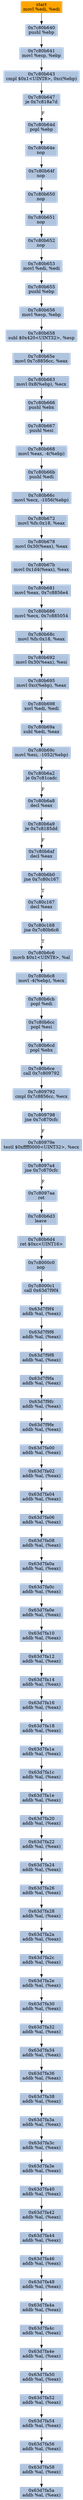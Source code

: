 digraph G {
node[shape=rectangle,style=filled,fillcolor=lightsteelblue,color=lightsteelblue]
bgcolor="transparent"
a0x7c80b63emovl_edi_edi[label="start\nmovl %edi, %edi",color="lightgrey",fillcolor="orange"];
a0x7c80b640pushl_ebp[label="0x7c80b640\npushl %ebp"];
a0x7c80b641movl_esp_ebp[label="0x7c80b641\nmovl %esp, %ebp"];
a0x7c80b643cmpl_0x1UINT8_0xcebp_[label="0x7c80b643\ncmpl $0x1<UINT8>, 0xc(%ebp)"];
a0x7c80b647je_0x7c818a7d[label="0x7c80b647\nje 0x7c818a7d"];
a0x7c80b64dpopl_ebp[label="0x7c80b64d\npopl %ebp"];
a0x7c80b64enop_[label="0x7c80b64e\nnop "];
a0x7c80b64fnop_[label="0x7c80b64f\nnop "];
a0x7c80b650nop_[label="0x7c80b650\nnop "];
a0x7c80b651nop_[label="0x7c80b651\nnop "];
a0x7c80b652nop_[label="0x7c80b652\nnop "];
a0x7c80b653movl_edi_edi[label="0x7c80b653\nmovl %edi, %edi"];
a0x7c80b655pushl_ebp[label="0x7c80b655\npushl %ebp"];
a0x7c80b656movl_esp_ebp[label="0x7c80b656\nmovl %esp, %ebp"];
a0x7c80b658subl_0x420UINT32_esp[label="0x7c80b658\nsubl $0x420<UINT32>, %esp"];
a0x7c80b65emovl_0x7c8856cc_eax[label="0x7c80b65e\nmovl 0x7c8856cc, %eax"];
a0x7c80b663movl_0x8ebp__ecx[label="0x7c80b663\nmovl 0x8(%ebp), %ecx"];
a0x7c80b666pushl_ebx[label="0x7c80b666\npushl %ebx"];
a0x7c80b667pushl_esi[label="0x7c80b667\npushl %esi"];
a0x7c80b668movl_eax__4ebp_[label="0x7c80b668\nmovl %eax, -4(%ebp)"];
a0x7c80b66bpushl_edi[label="0x7c80b66b\npushl %edi"];
a0x7c80b66cmovl_ecx__1056ebp_[label="0x7c80b66c\nmovl %ecx, -1056(%ebp)"];
a0x7c80b672movl_fs_0x18_eax[label="0x7c80b672\nmovl %fs:0x18, %eax"];
a0x7c80b678movl_0x30eax__eax[label="0x7c80b678\nmovl 0x30(%eax), %eax"];
a0x7c80b67bmovl_0x1d4eax__eax[label="0x7c80b67b\nmovl 0x1d4(%eax), %eax"];
a0x7c80b681movl_eax_0x7c8856e4[label="0x7c80b681\nmovl %eax, 0x7c8856e4"];
a0x7c80b686movl_ecx_0x7c885054[label="0x7c80b686\nmovl %ecx, 0x7c885054"];
a0x7c80b68cmovl_fs_0x18_eax[label="0x7c80b68c\nmovl %fs:0x18, %eax"];
a0x7c80b692movl_0x30eax__esi[label="0x7c80b692\nmovl 0x30(%eax), %esi"];
a0x7c80b695movl_0xcebp__eax[label="0x7c80b695\nmovl 0xc(%ebp), %eax"];
a0x7c80b698xorl_edi_edi[label="0x7c80b698\nxorl %edi, %edi"];
a0x7c80b69asubl_edi_eax[label="0x7c80b69a\nsubl %edi, %eax"];
a0x7c80b69cmovl_esi__1052ebp_[label="0x7c80b69c\nmovl %esi, -1052(%ebp)"];
a0x7c80b6a2je_0x7c81cadc[label="0x7c80b6a2\nje 0x7c81cadc"];
a0x7c80b6a8decl_eax[label="0x7c80b6a8\ndecl %eax"];
a0x7c80b6a9je_0x7c8185dd[label="0x7c80b6a9\nje 0x7c8185dd"];
a0x7c80b6afdecl_eax[label="0x7c80b6af\ndecl %eax"];
a0x7c80b6b0jne_0x7c80c167[label="0x7c80b6b0\njne 0x7c80c167"];
a0x7c80c167decl_eax[label="0x7c80c167\ndecl %eax"];
a0x7c80c168jne_0x7c80b6c6[label="0x7c80c168\njne 0x7c80b6c6"];
a0x7c80b6c6movb_0x1UINT8_al[label="0x7c80b6c6\nmovb $0x1<UINT8>, %al"];
a0x7c80b6c8movl__4ebp__ecx[label="0x7c80b6c8\nmovl -4(%ebp), %ecx"];
a0x7c80b6cbpopl_edi[label="0x7c80b6cb\npopl %edi"];
a0x7c80b6ccpopl_esi[label="0x7c80b6cc\npopl %esi"];
a0x7c80b6cdpopl_ebx[label="0x7c80b6cd\npopl %ebx"];
a0x7c80b6cecall_0x7c809792[label="0x7c80b6ce\ncall 0x7c809792"];
a0x7c809792cmpl_0x7c8856cc_ecx[label="0x7c809792\ncmpl 0x7c8856cc, %ecx"];
a0x7c809798jne_0x7c870cfc[label="0x7c809798\njne 0x7c870cfc"];
a0x7c80979etestl_0xffff0000UINT32_ecx[label="0x7c80979e\ntestl $0xffff0000<UINT32>, %ecx"];
a0x7c8097a4jne_0x7c870cfc[label="0x7c8097a4\njne 0x7c870cfc"];
a0x7c8097aaret[label="0x7c8097aa\nret"];
a0x7c80b6d3leave_[label="0x7c80b6d3\nleave "];
a0x7c80b6d4ret_0xcUINT16[label="0x7c80b6d4\nret $0xc<UINT16>"];
a0x7c8000c0nop_[label="0x7c8000c0\nnop "];
a0x7c8000c1call_0x63d7f9f4[label="0x7c8000c1\ncall 0x63d7f9f4"];
a0x63d7f9f4addb_al_eax_[label="0x63d7f9f4\naddb %al, (%eax)"];
a0x63d7f9f6addb_al_eax_[label="0x63d7f9f6\naddb %al, (%eax)"];
a0x63d7f9f8addb_al_eax_[label="0x63d7f9f8\naddb %al, (%eax)"];
a0x63d7f9faaddb_al_eax_[label="0x63d7f9fa\naddb %al, (%eax)"];
a0x63d7f9fcaddb_al_eax_[label="0x63d7f9fc\naddb %al, (%eax)"];
a0x63d7f9feaddb_al_eax_[label="0x63d7f9fe\naddb %al, (%eax)"];
a0x63d7fa00addb_al_eax_[label="0x63d7fa00\naddb %al, (%eax)"];
a0x63d7fa02addb_al_eax_[label="0x63d7fa02\naddb %al, (%eax)"];
a0x63d7fa04addb_al_eax_[label="0x63d7fa04\naddb %al, (%eax)"];
a0x63d7fa06addb_al_eax_[label="0x63d7fa06\naddb %al, (%eax)"];
a0x63d7fa08addb_al_eax_[label="0x63d7fa08\naddb %al, (%eax)"];
a0x63d7fa0aaddb_al_eax_[label="0x63d7fa0a\naddb %al, (%eax)"];
a0x63d7fa0caddb_al_eax_[label="0x63d7fa0c\naddb %al, (%eax)"];
a0x63d7fa0eaddb_al_eax_[label="0x63d7fa0e\naddb %al, (%eax)"];
a0x63d7fa10addb_al_eax_[label="0x63d7fa10\naddb %al, (%eax)"];
a0x63d7fa12addb_al_eax_[label="0x63d7fa12\naddb %al, (%eax)"];
a0x63d7fa14addb_al_eax_[label="0x63d7fa14\naddb %al, (%eax)"];
a0x63d7fa16addb_al_eax_[label="0x63d7fa16\naddb %al, (%eax)"];
a0x63d7fa18addb_al_eax_[label="0x63d7fa18\naddb %al, (%eax)"];
a0x63d7fa1aaddb_al_eax_[label="0x63d7fa1a\naddb %al, (%eax)"];
a0x63d7fa1caddb_al_eax_[label="0x63d7fa1c\naddb %al, (%eax)"];
a0x63d7fa1eaddb_al_eax_[label="0x63d7fa1e\naddb %al, (%eax)"];
a0x63d7fa20addb_al_eax_[label="0x63d7fa20\naddb %al, (%eax)"];
a0x63d7fa22addb_al_eax_[label="0x63d7fa22\naddb %al, (%eax)"];
a0x63d7fa24addb_al_eax_[label="0x63d7fa24\naddb %al, (%eax)"];
a0x63d7fa26addb_al_eax_[label="0x63d7fa26\naddb %al, (%eax)"];
a0x63d7fa28addb_al_eax_[label="0x63d7fa28\naddb %al, (%eax)"];
a0x63d7fa2aaddb_al_eax_[label="0x63d7fa2a\naddb %al, (%eax)"];
a0x63d7fa2caddb_al_eax_[label="0x63d7fa2c\naddb %al, (%eax)"];
a0x63d7fa2eaddb_al_eax_[label="0x63d7fa2e\naddb %al, (%eax)"];
a0x63d7fa30addb_al_eax_[label="0x63d7fa30\naddb %al, (%eax)"];
a0x63d7fa32addb_al_eax_[label="0x63d7fa32\naddb %al, (%eax)"];
a0x63d7fa34addb_al_eax_[label="0x63d7fa34\naddb %al, (%eax)"];
a0x63d7fa36addb_al_eax_[label="0x63d7fa36\naddb %al, (%eax)"];
a0x63d7fa38addb_al_eax_[label="0x63d7fa38\naddb %al, (%eax)"];
a0x63d7fa3aaddb_al_eax_[label="0x63d7fa3a\naddb %al, (%eax)"];
a0x63d7fa3caddb_al_eax_[label="0x63d7fa3c\naddb %al, (%eax)"];
a0x63d7fa3eaddb_al_eax_[label="0x63d7fa3e\naddb %al, (%eax)"];
a0x63d7fa40addb_al_eax_[label="0x63d7fa40\naddb %al, (%eax)"];
a0x63d7fa42addb_al_eax_[label="0x63d7fa42\naddb %al, (%eax)"];
a0x63d7fa44addb_al_eax_[label="0x63d7fa44\naddb %al, (%eax)"];
a0x63d7fa46addb_al_eax_[label="0x63d7fa46\naddb %al, (%eax)"];
a0x63d7fa48addb_al_eax_[label="0x63d7fa48\naddb %al, (%eax)"];
a0x63d7fa4aaddb_al_eax_[label="0x63d7fa4a\naddb %al, (%eax)"];
a0x63d7fa4caddb_al_eax_[label="0x63d7fa4c\naddb %al, (%eax)"];
a0x63d7fa4eaddb_al_eax_[label="0x63d7fa4e\naddb %al, (%eax)"];
a0x63d7fa50addb_al_eax_[label="0x63d7fa50\naddb %al, (%eax)"];
a0x63d7fa52addb_al_eax_[label="0x63d7fa52\naddb %al, (%eax)"];
a0x63d7fa54addb_al_eax_[label="0x63d7fa54\naddb %al, (%eax)"];
a0x63d7fa56addb_al_eax_[label="0x63d7fa56\naddb %al, (%eax)"];
a0x63d7fa58addb_al_eax_[label="0x63d7fa58\naddb %al, (%eax)"];
a0x63d7fa5aaddb_al_eax_[label="0x63d7fa5a\naddb %al, (%eax)"];
a0x7c80b63emovl_edi_edi -> a0x7c80b640pushl_ebp [color="#000000"];
a0x7c80b640pushl_ebp -> a0x7c80b641movl_esp_ebp [color="#000000"];
a0x7c80b641movl_esp_ebp -> a0x7c80b643cmpl_0x1UINT8_0xcebp_ [color="#000000"];
a0x7c80b643cmpl_0x1UINT8_0xcebp_ -> a0x7c80b647je_0x7c818a7d [color="#000000"];
a0x7c80b647je_0x7c818a7d -> a0x7c80b64dpopl_ebp [color="#000000",label="F"];
a0x7c80b64dpopl_ebp -> a0x7c80b64enop_ [color="#000000"];
a0x7c80b64enop_ -> a0x7c80b64fnop_ [color="#000000"];
a0x7c80b64fnop_ -> a0x7c80b650nop_ [color="#000000"];
a0x7c80b650nop_ -> a0x7c80b651nop_ [color="#000000"];
a0x7c80b651nop_ -> a0x7c80b652nop_ [color="#000000"];
a0x7c80b652nop_ -> a0x7c80b653movl_edi_edi [color="#000000"];
a0x7c80b653movl_edi_edi -> a0x7c80b655pushl_ebp [color="#000000"];
a0x7c80b655pushl_ebp -> a0x7c80b656movl_esp_ebp [color="#000000"];
a0x7c80b656movl_esp_ebp -> a0x7c80b658subl_0x420UINT32_esp [color="#000000"];
a0x7c80b658subl_0x420UINT32_esp -> a0x7c80b65emovl_0x7c8856cc_eax [color="#000000"];
a0x7c80b65emovl_0x7c8856cc_eax -> a0x7c80b663movl_0x8ebp__ecx [color="#000000"];
a0x7c80b663movl_0x8ebp__ecx -> a0x7c80b666pushl_ebx [color="#000000"];
a0x7c80b666pushl_ebx -> a0x7c80b667pushl_esi [color="#000000"];
a0x7c80b667pushl_esi -> a0x7c80b668movl_eax__4ebp_ [color="#000000"];
a0x7c80b668movl_eax__4ebp_ -> a0x7c80b66bpushl_edi [color="#000000"];
a0x7c80b66bpushl_edi -> a0x7c80b66cmovl_ecx__1056ebp_ [color="#000000"];
a0x7c80b66cmovl_ecx__1056ebp_ -> a0x7c80b672movl_fs_0x18_eax [color="#000000"];
a0x7c80b672movl_fs_0x18_eax -> a0x7c80b678movl_0x30eax__eax [color="#000000"];
a0x7c80b678movl_0x30eax__eax -> a0x7c80b67bmovl_0x1d4eax__eax [color="#000000"];
a0x7c80b67bmovl_0x1d4eax__eax -> a0x7c80b681movl_eax_0x7c8856e4 [color="#000000"];
a0x7c80b681movl_eax_0x7c8856e4 -> a0x7c80b686movl_ecx_0x7c885054 [color="#000000"];
a0x7c80b686movl_ecx_0x7c885054 -> a0x7c80b68cmovl_fs_0x18_eax [color="#000000"];
a0x7c80b68cmovl_fs_0x18_eax -> a0x7c80b692movl_0x30eax__esi [color="#000000"];
a0x7c80b692movl_0x30eax__esi -> a0x7c80b695movl_0xcebp__eax [color="#000000"];
a0x7c80b695movl_0xcebp__eax -> a0x7c80b698xorl_edi_edi [color="#000000"];
a0x7c80b698xorl_edi_edi -> a0x7c80b69asubl_edi_eax [color="#000000"];
a0x7c80b69asubl_edi_eax -> a0x7c80b69cmovl_esi__1052ebp_ [color="#000000"];
a0x7c80b69cmovl_esi__1052ebp_ -> a0x7c80b6a2je_0x7c81cadc [color="#000000"];
a0x7c80b6a2je_0x7c81cadc -> a0x7c80b6a8decl_eax [color="#000000",label="F"];
a0x7c80b6a8decl_eax -> a0x7c80b6a9je_0x7c8185dd [color="#000000"];
a0x7c80b6a9je_0x7c8185dd -> a0x7c80b6afdecl_eax [color="#000000",label="F"];
a0x7c80b6afdecl_eax -> a0x7c80b6b0jne_0x7c80c167 [color="#000000"];
a0x7c80b6b0jne_0x7c80c167 -> a0x7c80c167decl_eax [color="#000000",label="T"];
a0x7c80c167decl_eax -> a0x7c80c168jne_0x7c80b6c6 [color="#000000"];
a0x7c80c168jne_0x7c80b6c6 -> a0x7c80b6c6movb_0x1UINT8_al [color="#000000",label="T"];
a0x7c80b6c6movb_0x1UINT8_al -> a0x7c80b6c8movl__4ebp__ecx [color="#000000"];
a0x7c80b6c8movl__4ebp__ecx -> a0x7c80b6cbpopl_edi [color="#000000"];
a0x7c80b6cbpopl_edi -> a0x7c80b6ccpopl_esi [color="#000000"];
a0x7c80b6ccpopl_esi -> a0x7c80b6cdpopl_ebx [color="#000000"];
a0x7c80b6cdpopl_ebx -> a0x7c80b6cecall_0x7c809792 [color="#000000"];
a0x7c80b6cecall_0x7c809792 -> a0x7c809792cmpl_0x7c8856cc_ecx [color="#000000"];
a0x7c809792cmpl_0x7c8856cc_ecx -> a0x7c809798jne_0x7c870cfc [color="#000000"];
a0x7c809798jne_0x7c870cfc -> a0x7c80979etestl_0xffff0000UINT32_ecx [color="#000000",label="F"];
a0x7c80979etestl_0xffff0000UINT32_ecx -> a0x7c8097a4jne_0x7c870cfc [color="#000000"];
a0x7c8097a4jne_0x7c870cfc -> a0x7c8097aaret [color="#000000",label="F"];
a0x7c8097aaret -> a0x7c80b6d3leave_ [color="#000000"];
a0x7c80b6d3leave_ -> a0x7c80b6d4ret_0xcUINT16 [color="#000000"];
a0x7c80b6d4ret_0xcUINT16 -> a0x7c8000c0nop_ [color="#000000"];
a0x7c8000c0nop_ -> a0x7c8000c1call_0x63d7f9f4 [color="#000000"];
a0x7c8000c1call_0x63d7f9f4 -> a0x63d7f9f4addb_al_eax_ [color="#000000"];
a0x63d7f9f4addb_al_eax_ -> a0x63d7f9f6addb_al_eax_ [color="#000000"];
a0x63d7f9f6addb_al_eax_ -> a0x63d7f9f8addb_al_eax_ [color="#000000"];
a0x63d7f9f8addb_al_eax_ -> a0x63d7f9faaddb_al_eax_ [color="#000000"];
a0x63d7f9faaddb_al_eax_ -> a0x63d7f9fcaddb_al_eax_ [color="#000000"];
a0x63d7f9fcaddb_al_eax_ -> a0x63d7f9feaddb_al_eax_ [color="#000000"];
a0x63d7f9feaddb_al_eax_ -> a0x63d7fa00addb_al_eax_ [color="#000000"];
a0x63d7fa00addb_al_eax_ -> a0x63d7fa02addb_al_eax_ [color="#000000"];
a0x63d7fa02addb_al_eax_ -> a0x63d7fa04addb_al_eax_ [color="#000000"];
a0x63d7fa04addb_al_eax_ -> a0x63d7fa06addb_al_eax_ [color="#000000"];
a0x63d7fa06addb_al_eax_ -> a0x63d7fa08addb_al_eax_ [color="#000000"];
a0x63d7fa08addb_al_eax_ -> a0x63d7fa0aaddb_al_eax_ [color="#000000"];
a0x63d7fa0aaddb_al_eax_ -> a0x63d7fa0caddb_al_eax_ [color="#000000"];
a0x63d7fa0caddb_al_eax_ -> a0x63d7fa0eaddb_al_eax_ [color="#000000"];
a0x63d7fa0eaddb_al_eax_ -> a0x63d7fa10addb_al_eax_ [color="#000000"];
a0x63d7fa10addb_al_eax_ -> a0x63d7fa12addb_al_eax_ [color="#000000"];
a0x63d7fa12addb_al_eax_ -> a0x63d7fa14addb_al_eax_ [color="#000000"];
a0x63d7fa14addb_al_eax_ -> a0x63d7fa16addb_al_eax_ [color="#000000"];
a0x63d7fa16addb_al_eax_ -> a0x63d7fa18addb_al_eax_ [color="#000000"];
a0x63d7fa18addb_al_eax_ -> a0x63d7fa1aaddb_al_eax_ [color="#000000"];
a0x63d7fa1aaddb_al_eax_ -> a0x63d7fa1caddb_al_eax_ [color="#000000"];
a0x63d7fa1caddb_al_eax_ -> a0x63d7fa1eaddb_al_eax_ [color="#000000"];
a0x63d7fa1eaddb_al_eax_ -> a0x63d7fa20addb_al_eax_ [color="#000000"];
a0x63d7fa20addb_al_eax_ -> a0x63d7fa22addb_al_eax_ [color="#000000"];
a0x63d7fa22addb_al_eax_ -> a0x63d7fa24addb_al_eax_ [color="#000000"];
a0x63d7fa24addb_al_eax_ -> a0x63d7fa26addb_al_eax_ [color="#000000"];
a0x63d7fa26addb_al_eax_ -> a0x63d7fa28addb_al_eax_ [color="#000000"];
a0x63d7fa28addb_al_eax_ -> a0x63d7fa2aaddb_al_eax_ [color="#000000"];
a0x63d7fa2aaddb_al_eax_ -> a0x63d7fa2caddb_al_eax_ [color="#000000"];
a0x63d7fa2caddb_al_eax_ -> a0x63d7fa2eaddb_al_eax_ [color="#000000"];
a0x63d7fa2eaddb_al_eax_ -> a0x63d7fa30addb_al_eax_ [color="#000000"];
a0x63d7fa30addb_al_eax_ -> a0x63d7fa32addb_al_eax_ [color="#000000"];
a0x63d7fa32addb_al_eax_ -> a0x63d7fa34addb_al_eax_ [color="#000000"];
a0x63d7fa34addb_al_eax_ -> a0x63d7fa36addb_al_eax_ [color="#000000"];
a0x63d7fa36addb_al_eax_ -> a0x63d7fa38addb_al_eax_ [color="#000000"];
a0x63d7fa38addb_al_eax_ -> a0x63d7fa3aaddb_al_eax_ [color="#000000"];
a0x63d7fa3aaddb_al_eax_ -> a0x63d7fa3caddb_al_eax_ [color="#000000"];
a0x63d7fa3caddb_al_eax_ -> a0x63d7fa3eaddb_al_eax_ [color="#000000"];
a0x63d7fa3eaddb_al_eax_ -> a0x63d7fa40addb_al_eax_ [color="#000000"];
a0x63d7fa40addb_al_eax_ -> a0x63d7fa42addb_al_eax_ [color="#000000"];
a0x63d7fa42addb_al_eax_ -> a0x63d7fa44addb_al_eax_ [color="#000000"];
a0x63d7fa44addb_al_eax_ -> a0x63d7fa46addb_al_eax_ [color="#000000"];
a0x63d7fa46addb_al_eax_ -> a0x63d7fa48addb_al_eax_ [color="#000000"];
a0x63d7fa48addb_al_eax_ -> a0x63d7fa4aaddb_al_eax_ [color="#000000"];
a0x63d7fa4aaddb_al_eax_ -> a0x63d7fa4caddb_al_eax_ [color="#000000"];
a0x63d7fa4caddb_al_eax_ -> a0x63d7fa4eaddb_al_eax_ [color="#000000"];
a0x63d7fa4eaddb_al_eax_ -> a0x63d7fa50addb_al_eax_ [color="#000000"];
a0x63d7fa50addb_al_eax_ -> a0x63d7fa52addb_al_eax_ [color="#000000"];
a0x63d7fa52addb_al_eax_ -> a0x63d7fa54addb_al_eax_ [color="#000000"];
a0x63d7fa54addb_al_eax_ -> a0x63d7fa56addb_al_eax_ [color="#000000"];
a0x63d7fa56addb_al_eax_ -> a0x63d7fa58addb_al_eax_ [color="#000000"];
a0x63d7fa58addb_al_eax_ -> a0x63d7fa5aaddb_al_eax_ [color="#000000"];
}
